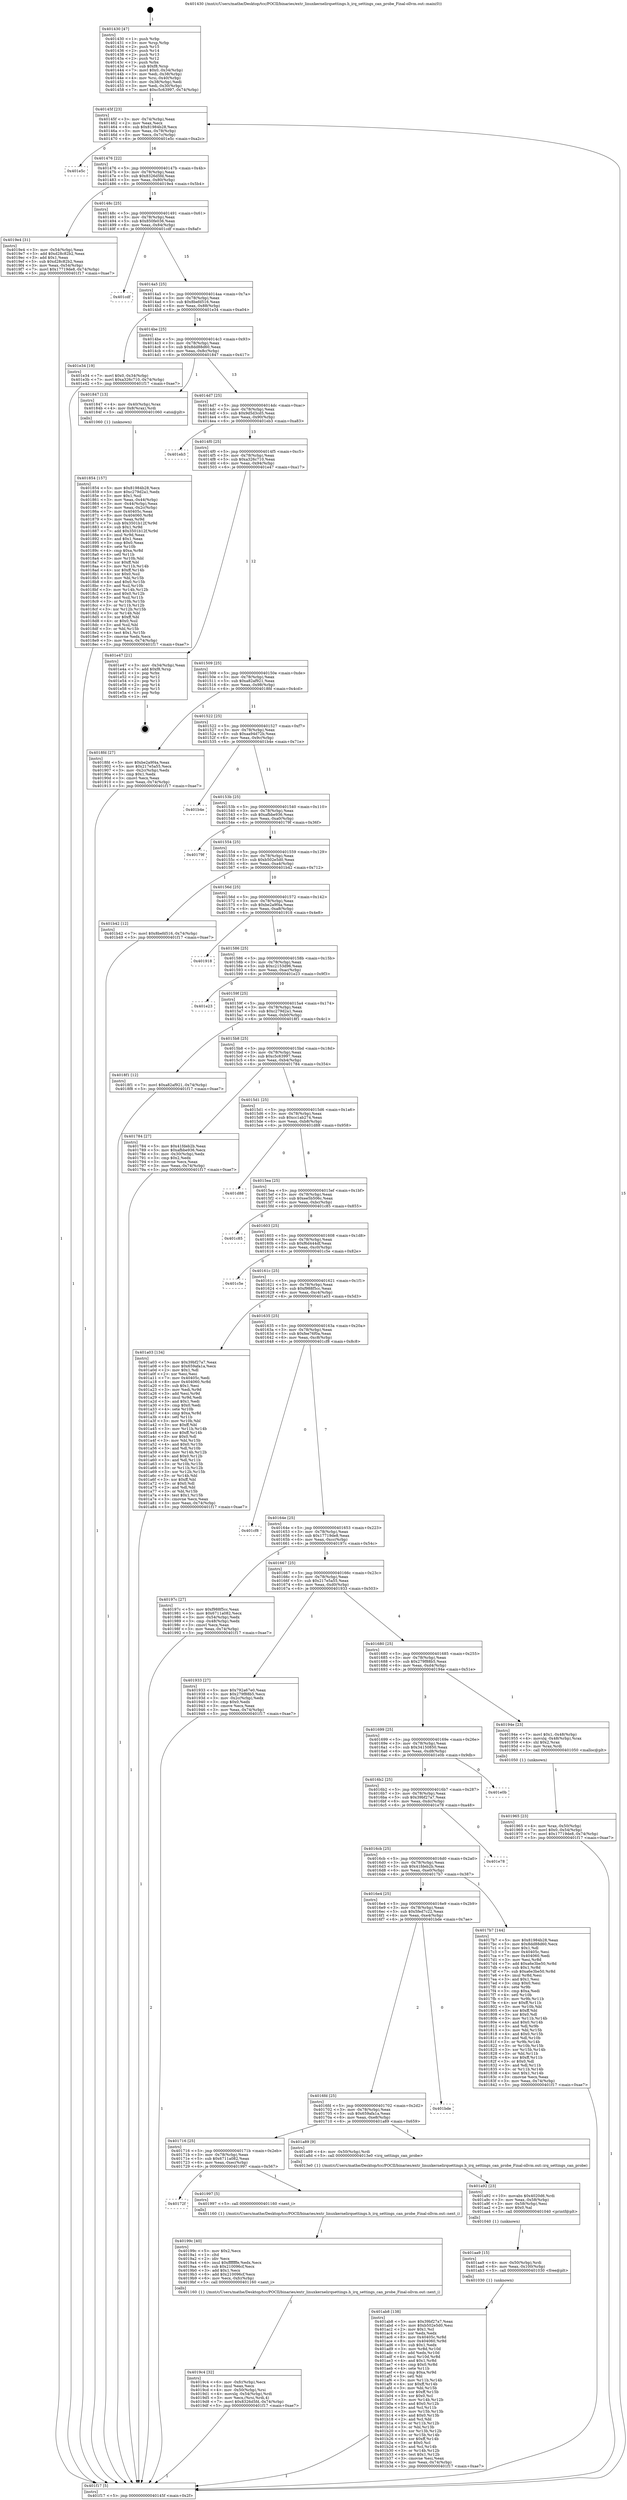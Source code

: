 digraph "0x401430" {
  label = "0x401430 (/mnt/c/Users/mathe/Desktop/tcc/POCII/binaries/extr_linuxkernelirqsettings.h_irq_settings_can_probe_Final-ollvm.out::main(0))"
  labelloc = "t"
  node[shape=record]

  Entry [label="",width=0.3,height=0.3,shape=circle,fillcolor=black,style=filled]
  "0x40145f" [label="{
     0x40145f [23]\l
     | [instrs]\l
     &nbsp;&nbsp;0x40145f \<+3\>: mov -0x74(%rbp),%eax\l
     &nbsp;&nbsp;0x401462 \<+2\>: mov %eax,%ecx\l
     &nbsp;&nbsp;0x401464 \<+6\>: sub $0x81984b28,%ecx\l
     &nbsp;&nbsp;0x40146a \<+3\>: mov %eax,-0x78(%rbp)\l
     &nbsp;&nbsp;0x40146d \<+3\>: mov %ecx,-0x7c(%rbp)\l
     &nbsp;&nbsp;0x401470 \<+6\>: je 0000000000401e5c \<main+0xa2c\>\l
  }"]
  "0x401e5c" [label="{
     0x401e5c\l
  }", style=dashed]
  "0x401476" [label="{
     0x401476 [22]\l
     | [instrs]\l
     &nbsp;&nbsp;0x401476 \<+5\>: jmp 000000000040147b \<main+0x4b\>\l
     &nbsp;&nbsp;0x40147b \<+3\>: mov -0x78(%rbp),%eax\l
     &nbsp;&nbsp;0x40147e \<+5\>: sub $0x8326d5fd,%eax\l
     &nbsp;&nbsp;0x401483 \<+3\>: mov %eax,-0x80(%rbp)\l
     &nbsp;&nbsp;0x401486 \<+6\>: je 00000000004019e4 \<main+0x5b4\>\l
  }"]
  Exit [label="",width=0.3,height=0.3,shape=circle,fillcolor=black,style=filled,peripheries=2]
  "0x4019e4" [label="{
     0x4019e4 [31]\l
     | [instrs]\l
     &nbsp;&nbsp;0x4019e4 \<+3\>: mov -0x54(%rbp),%eax\l
     &nbsp;&nbsp;0x4019e7 \<+5\>: add $0xd28c82b2,%eax\l
     &nbsp;&nbsp;0x4019ec \<+3\>: add $0x1,%eax\l
     &nbsp;&nbsp;0x4019ef \<+5\>: sub $0xd28c82b2,%eax\l
     &nbsp;&nbsp;0x4019f4 \<+3\>: mov %eax,-0x54(%rbp)\l
     &nbsp;&nbsp;0x4019f7 \<+7\>: movl $0x17719de8,-0x74(%rbp)\l
     &nbsp;&nbsp;0x4019fe \<+5\>: jmp 0000000000401f17 \<main+0xae7\>\l
  }"]
  "0x40148c" [label="{
     0x40148c [25]\l
     | [instrs]\l
     &nbsp;&nbsp;0x40148c \<+5\>: jmp 0000000000401491 \<main+0x61\>\l
     &nbsp;&nbsp;0x401491 \<+3\>: mov -0x78(%rbp),%eax\l
     &nbsp;&nbsp;0x401494 \<+5\>: sub $0x850fe036,%eax\l
     &nbsp;&nbsp;0x401499 \<+6\>: mov %eax,-0x84(%rbp)\l
     &nbsp;&nbsp;0x40149f \<+6\>: je 0000000000401cdf \<main+0x8af\>\l
  }"]
  "0x401ab8" [label="{
     0x401ab8 [138]\l
     | [instrs]\l
     &nbsp;&nbsp;0x401ab8 \<+5\>: mov $0x39bf27a7,%eax\l
     &nbsp;&nbsp;0x401abd \<+5\>: mov $0xb502e5d0,%esi\l
     &nbsp;&nbsp;0x401ac2 \<+2\>: mov $0x1,%cl\l
     &nbsp;&nbsp;0x401ac4 \<+2\>: xor %edx,%edx\l
     &nbsp;&nbsp;0x401ac6 \<+8\>: mov 0x40405c,%r8d\l
     &nbsp;&nbsp;0x401ace \<+8\>: mov 0x404060,%r9d\l
     &nbsp;&nbsp;0x401ad6 \<+3\>: sub $0x1,%edx\l
     &nbsp;&nbsp;0x401ad9 \<+3\>: mov %r8d,%r10d\l
     &nbsp;&nbsp;0x401adc \<+3\>: add %edx,%r10d\l
     &nbsp;&nbsp;0x401adf \<+4\>: imul %r10d,%r8d\l
     &nbsp;&nbsp;0x401ae3 \<+4\>: and $0x1,%r8d\l
     &nbsp;&nbsp;0x401ae7 \<+4\>: cmp $0x0,%r8d\l
     &nbsp;&nbsp;0x401aeb \<+4\>: sete %r11b\l
     &nbsp;&nbsp;0x401aef \<+4\>: cmp $0xa,%r9d\l
     &nbsp;&nbsp;0x401af3 \<+3\>: setl %bl\l
     &nbsp;&nbsp;0x401af6 \<+3\>: mov %r11b,%r14b\l
     &nbsp;&nbsp;0x401af9 \<+4\>: xor $0xff,%r14b\l
     &nbsp;&nbsp;0x401afd \<+3\>: mov %bl,%r15b\l
     &nbsp;&nbsp;0x401b00 \<+4\>: xor $0xff,%r15b\l
     &nbsp;&nbsp;0x401b04 \<+3\>: xor $0x0,%cl\l
     &nbsp;&nbsp;0x401b07 \<+3\>: mov %r14b,%r12b\l
     &nbsp;&nbsp;0x401b0a \<+4\>: and $0x0,%r12b\l
     &nbsp;&nbsp;0x401b0e \<+3\>: and %cl,%r11b\l
     &nbsp;&nbsp;0x401b11 \<+3\>: mov %r15b,%r13b\l
     &nbsp;&nbsp;0x401b14 \<+4\>: and $0x0,%r13b\l
     &nbsp;&nbsp;0x401b18 \<+2\>: and %cl,%bl\l
     &nbsp;&nbsp;0x401b1a \<+3\>: or %r11b,%r12b\l
     &nbsp;&nbsp;0x401b1d \<+3\>: or %bl,%r13b\l
     &nbsp;&nbsp;0x401b20 \<+3\>: xor %r13b,%r12b\l
     &nbsp;&nbsp;0x401b23 \<+3\>: or %r15b,%r14b\l
     &nbsp;&nbsp;0x401b26 \<+4\>: xor $0xff,%r14b\l
     &nbsp;&nbsp;0x401b2a \<+3\>: or $0x0,%cl\l
     &nbsp;&nbsp;0x401b2d \<+3\>: and %cl,%r14b\l
     &nbsp;&nbsp;0x401b30 \<+3\>: or %r14b,%r12b\l
     &nbsp;&nbsp;0x401b33 \<+4\>: test $0x1,%r12b\l
     &nbsp;&nbsp;0x401b37 \<+3\>: cmovne %esi,%eax\l
     &nbsp;&nbsp;0x401b3a \<+3\>: mov %eax,-0x74(%rbp)\l
     &nbsp;&nbsp;0x401b3d \<+5\>: jmp 0000000000401f17 \<main+0xae7\>\l
  }"]
  "0x401cdf" [label="{
     0x401cdf\l
  }", style=dashed]
  "0x4014a5" [label="{
     0x4014a5 [25]\l
     | [instrs]\l
     &nbsp;&nbsp;0x4014a5 \<+5\>: jmp 00000000004014aa \<main+0x7a\>\l
     &nbsp;&nbsp;0x4014aa \<+3\>: mov -0x78(%rbp),%eax\l
     &nbsp;&nbsp;0x4014ad \<+5\>: sub $0x8befd516,%eax\l
     &nbsp;&nbsp;0x4014b2 \<+6\>: mov %eax,-0x88(%rbp)\l
     &nbsp;&nbsp;0x4014b8 \<+6\>: je 0000000000401e34 \<main+0xa04\>\l
  }"]
  "0x401aa9" [label="{
     0x401aa9 [15]\l
     | [instrs]\l
     &nbsp;&nbsp;0x401aa9 \<+4\>: mov -0x50(%rbp),%rdi\l
     &nbsp;&nbsp;0x401aad \<+6\>: mov %eax,-0x100(%rbp)\l
     &nbsp;&nbsp;0x401ab3 \<+5\>: call 0000000000401030 \<free@plt\>\l
     | [calls]\l
     &nbsp;&nbsp;0x401030 \{1\} (unknown)\l
  }"]
  "0x401e34" [label="{
     0x401e34 [19]\l
     | [instrs]\l
     &nbsp;&nbsp;0x401e34 \<+7\>: movl $0x0,-0x34(%rbp)\l
     &nbsp;&nbsp;0x401e3b \<+7\>: movl $0xa326c710,-0x74(%rbp)\l
     &nbsp;&nbsp;0x401e42 \<+5\>: jmp 0000000000401f17 \<main+0xae7\>\l
  }"]
  "0x4014be" [label="{
     0x4014be [25]\l
     | [instrs]\l
     &nbsp;&nbsp;0x4014be \<+5\>: jmp 00000000004014c3 \<main+0x93\>\l
     &nbsp;&nbsp;0x4014c3 \<+3\>: mov -0x78(%rbp),%eax\l
     &nbsp;&nbsp;0x4014c6 \<+5\>: sub $0x8dd88d60,%eax\l
     &nbsp;&nbsp;0x4014cb \<+6\>: mov %eax,-0x8c(%rbp)\l
     &nbsp;&nbsp;0x4014d1 \<+6\>: je 0000000000401847 \<main+0x417\>\l
  }"]
  "0x401a92" [label="{
     0x401a92 [23]\l
     | [instrs]\l
     &nbsp;&nbsp;0x401a92 \<+10\>: movabs $0x4020d6,%rdi\l
     &nbsp;&nbsp;0x401a9c \<+3\>: mov %eax,-0x58(%rbp)\l
     &nbsp;&nbsp;0x401a9f \<+3\>: mov -0x58(%rbp),%esi\l
     &nbsp;&nbsp;0x401aa2 \<+2\>: mov $0x0,%al\l
     &nbsp;&nbsp;0x401aa4 \<+5\>: call 0000000000401040 \<printf@plt\>\l
     | [calls]\l
     &nbsp;&nbsp;0x401040 \{1\} (unknown)\l
  }"]
  "0x401847" [label="{
     0x401847 [13]\l
     | [instrs]\l
     &nbsp;&nbsp;0x401847 \<+4\>: mov -0x40(%rbp),%rax\l
     &nbsp;&nbsp;0x40184b \<+4\>: mov 0x8(%rax),%rdi\l
     &nbsp;&nbsp;0x40184f \<+5\>: call 0000000000401060 \<atoi@plt\>\l
     | [calls]\l
     &nbsp;&nbsp;0x401060 \{1\} (unknown)\l
  }"]
  "0x4014d7" [label="{
     0x4014d7 [25]\l
     | [instrs]\l
     &nbsp;&nbsp;0x4014d7 \<+5\>: jmp 00000000004014dc \<main+0xac\>\l
     &nbsp;&nbsp;0x4014dc \<+3\>: mov -0x78(%rbp),%eax\l
     &nbsp;&nbsp;0x4014df \<+5\>: sub $0x9d5d3cd5,%eax\l
     &nbsp;&nbsp;0x4014e4 \<+6\>: mov %eax,-0x90(%rbp)\l
     &nbsp;&nbsp;0x4014ea \<+6\>: je 0000000000401eb3 \<main+0xa83\>\l
  }"]
  "0x4019c4" [label="{
     0x4019c4 [32]\l
     | [instrs]\l
     &nbsp;&nbsp;0x4019c4 \<+6\>: mov -0xfc(%rbp),%ecx\l
     &nbsp;&nbsp;0x4019ca \<+3\>: imul %eax,%ecx\l
     &nbsp;&nbsp;0x4019cd \<+4\>: mov -0x50(%rbp),%rsi\l
     &nbsp;&nbsp;0x4019d1 \<+4\>: movslq -0x54(%rbp),%rdi\l
     &nbsp;&nbsp;0x4019d5 \<+3\>: mov %ecx,(%rsi,%rdi,4)\l
     &nbsp;&nbsp;0x4019d8 \<+7\>: movl $0x8326d5fd,-0x74(%rbp)\l
     &nbsp;&nbsp;0x4019df \<+5\>: jmp 0000000000401f17 \<main+0xae7\>\l
  }"]
  "0x401eb3" [label="{
     0x401eb3\l
  }", style=dashed]
  "0x4014f0" [label="{
     0x4014f0 [25]\l
     | [instrs]\l
     &nbsp;&nbsp;0x4014f0 \<+5\>: jmp 00000000004014f5 \<main+0xc5\>\l
     &nbsp;&nbsp;0x4014f5 \<+3\>: mov -0x78(%rbp),%eax\l
     &nbsp;&nbsp;0x4014f8 \<+5\>: sub $0xa326c710,%eax\l
     &nbsp;&nbsp;0x4014fd \<+6\>: mov %eax,-0x94(%rbp)\l
     &nbsp;&nbsp;0x401503 \<+6\>: je 0000000000401e47 \<main+0xa17\>\l
  }"]
  "0x40199c" [label="{
     0x40199c [40]\l
     | [instrs]\l
     &nbsp;&nbsp;0x40199c \<+5\>: mov $0x2,%ecx\l
     &nbsp;&nbsp;0x4019a1 \<+1\>: cltd\l
     &nbsp;&nbsp;0x4019a2 \<+2\>: idiv %ecx\l
     &nbsp;&nbsp;0x4019a4 \<+6\>: imul $0xfffffffe,%edx,%ecx\l
     &nbsp;&nbsp;0x4019aa \<+6\>: sub $0x210096cf,%ecx\l
     &nbsp;&nbsp;0x4019b0 \<+3\>: add $0x1,%ecx\l
     &nbsp;&nbsp;0x4019b3 \<+6\>: add $0x210096cf,%ecx\l
     &nbsp;&nbsp;0x4019b9 \<+6\>: mov %ecx,-0xfc(%rbp)\l
     &nbsp;&nbsp;0x4019bf \<+5\>: call 0000000000401160 \<next_i\>\l
     | [calls]\l
     &nbsp;&nbsp;0x401160 \{1\} (/mnt/c/Users/mathe/Desktop/tcc/POCII/binaries/extr_linuxkernelirqsettings.h_irq_settings_can_probe_Final-ollvm.out::next_i)\l
  }"]
  "0x401e47" [label="{
     0x401e47 [21]\l
     | [instrs]\l
     &nbsp;&nbsp;0x401e47 \<+3\>: mov -0x34(%rbp),%eax\l
     &nbsp;&nbsp;0x401e4a \<+7\>: add $0xf8,%rsp\l
     &nbsp;&nbsp;0x401e51 \<+1\>: pop %rbx\l
     &nbsp;&nbsp;0x401e52 \<+2\>: pop %r12\l
     &nbsp;&nbsp;0x401e54 \<+2\>: pop %r13\l
     &nbsp;&nbsp;0x401e56 \<+2\>: pop %r14\l
     &nbsp;&nbsp;0x401e58 \<+2\>: pop %r15\l
     &nbsp;&nbsp;0x401e5a \<+1\>: pop %rbp\l
     &nbsp;&nbsp;0x401e5b \<+1\>: ret\l
  }"]
  "0x401509" [label="{
     0x401509 [25]\l
     | [instrs]\l
     &nbsp;&nbsp;0x401509 \<+5\>: jmp 000000000040150e \<main+0xde\>\l
     &nbsp;&nbsp;0x40150e \<+3\>: mov -0x78(%rbp),%eax\l
     &nbsp;&nbsp;0x401511 \<+5\>: sub $0xa82af921,%eax\l
     &nbsp;&nbsp;0x401516 \<+6\>: mov %eax,-0x98(%rbp)\l
     &nbsp;&nbsp;0x40151c \<+6\>: je 00000000004018fd \<main+0x4cd\>\l
  }"]
  "0x40172f" [label="{
     0x40172f\l
  }", style=dashed]
  "0x4018fd" [label="{
     0x4018fd [27]\l
     | [instrs]\l
     &nbsp;&nbsp;0x4018fd \<+5\>: mov $0xbe2a9f4a,%eax\l
     &nbsp;&nbsp;0x401902 \<+5\>: mov $0x217e5a55,%ecx\l
     &nbsp;&nbsp;0x401907 \<+3\>: mov -0x2c(%rbp),%edx\l
     &nbsp;&nbsp;0x40190a \<+3\>: cmp $0x1,%edx\l
     &nbsp;&nbsp;0x40190d \<+3\>: cmovl %ecx,%eax\l
     &nbsp;&nbsp;0x401910 \<+3\>: mov %eax,-0x74(%rbp)\l
     &nbsp;&nbsp;0x401913 \<+5\>: jmp 0000000000401f17 \<main+0xae7\>\l
  }"]
  "0x401522" [label="{
     0x401522 [25]\l
     | [instrs]\l
     &nbsp;&nbsp;0x401522 \<+5\>: jmp 0000000000401527 \<main+0xf7\>\l
     &nbsp;&nbsp;0x401527 \<+3\>: mov -0x78(%rbp),%eax\l
     &nbsp;&nbsp;0x40152a \<+5\>: sub $0xaa94d72b,%eax\l
     &nbsp;&nbsp;0x40152f \<+6\>: mov %eax,-0x9c(%rbp)\l
     &nbsp;&nbsp;0x401535 \<+6\>: je 0000000000401b4e \<main+0x71e\>\l
  }"]
  "0x401997" [label="{
     0x401997 [5]\l
     | [instrs]\l
     &nbsp;&nbsp;0x401997 \<+5\>: call 0000000000401160 \<next_i\>\l
     | [calls]\l
     &nbsp;&nbsp;0x401160 \{1\} (/mnt/c/Users/mathe/Desktop/tcc/POCII/binaries/extr_linuxkernelirqsettings.h_irq_settings_can_probe_Final-ollvm.out::next_i)\l
  }"]
  "0x401b4e" [label="{
     0x401b4e\l
  }", style=dashed]
  "0x40153b" [label="{
     0x40153b [25]\l
     | [instrs]\l
     &nbsp;&nbsp;0x40153b \<+5\>: jmp 0000000000401540 \<main+0x110\>\l
     &nbsp;&nbsp;0x401540 \<+3\>: mov -0x78(%rbp),%eax\l
     &nbsp;&nbsp;0x401543 \<+5\>: sub $0xafbbe936,%eax\l
     &nbsp;&nbsp;0x401548 \<+6\>: mov %eax,-0xa0(%rbp)\l
     &nbsp;&nbsp;0x40154e \<+6\>: je 000000000040179f \<main+0x36f\>\l
  }"]
  "0x401716" [label="{
     0x401716 [25]\l
     | [instrs]\l
     &nbsp;&nbsp;0x401716 \<+5\>: jmp 000000000040171b \<main+0x2eb\>\l
     &nbsp;&nbsp;0x40171b \<+3\>: mov -0x78(%rbp),%eax\l
     &nbsp;&nbsp;0x40171e \<+5\>: sub $0x6711a082,%eax\l
     &nbsp;&nbsp;0x401723 \<+6\>: mov %eax,-0xec(%rbp)\l
     &nbsp;&nbsp;0x401729 \<+6\>: je 0000000000401997 \<main+0x567\>\l
  }"]
  "0x40179f" [label="{
     0x40179f\l
  }", style=dashed]
  "0x401554" [label="{
     0x401554 [25]\l
     | [instrs]\l
     &nbsp;&nbsp;0x401554 \<+5\>: jmp 0000000000401559 \<main+0x129\>\l
     &nbsp;&nbsp;0x401559 \<+3\>: mov -0x78(%rbp),%eax\l
     &nbsp;&nbsp;0x40155c \<+5\>: sub $0xb502e5d0,%eax\l
     &nbsp;&nbsp;0x401561 \<+6\>: mov %eax,-0xa4(%rbp)\l
     &nbsp;&nbsp;0x401567 \<+6\>: je 0000000000401b42 \<main+0x712\>\l
  }"]
  "0x401a89" [label="{
     0x401a89 [9]\l
     | [instrs]\l
     &nbsp;&nbsp;0x401a89 \<+4\>: mov -0x50(%rbp),%rdi\l
     &nbsp;&nbsp;0x401a8d \<+5\>: call 00000000004013e0 \<irq_settings_can_probe\>\l
     | [calls]\l
     &nbsp;&nbsp;0x4013e0 \{1\} (/mnt/c/Users/mathe/Desktop/tcc/POCII/binaries/extr_linuxkernelirqsettings.h_irq_settings_can_probe_Final-ollvm.out::irq_settings_can_probe)\l
  }"]
  "0x401b42" [label="{
     0x401b42 [12]\l
     | [instrs]\l
     &nbsp;&nbsp;0x401b42 \<+7\>: movl $0x8befd516,-0x74(%rbp)\l
     &nbsp;&nbsp;0x401b49 \<+5\>: jmp 0000000000401f17 \<main+0xae7\>\l
  }"]
  "0x40156d" [label="{
     0x40156d [25]\l
     | [instrs]\l
     &nbsp;&nbsp;0x40156d \<+5\>: jmp 0000000000401572 \<main+0x142\>\l
     &nbsp;&nbsp;0x401572 \<+3\>: mov -0x78(%rbp),%eax\l
     &nbsp;&nbsp;0x401575 \<+5\>: sub $0xbe2a9f4a,%eax\l
     &nbsp;&nbsp;0x40157a \<+6\>: mov %eax,-0xa8(%rbp)\l
     &nbsp;&nbsp;0x401580 \<+6\>: je 0000000000401918 \<main+0x4e8\>\l
  }"]
  "0x4016fd" [label="{
     0x4016fd [25]\l
     | [instrs]\l
     &nbsp;&nbsp;0x4016fd \<+5\>: jmp 0000000000401702 \<main+0x2d2\>\l
     &nbsp;&nbsp;0x401702 \<+3\>: mov -0x78(%rbp),%eax\l
     &nbsp;&nbsp;0x401705 \<+5\>: sub $0x659afa1a,%eax\l
     &nbsp;&nbsp;0x40170a \<+6\>: mov %eax,-0xe8(%rbp)\l
     &nbsp;&nbsp;0x401710 \<+6\>: je 0000000000401a89 \<main+0x659\>\l
  }"]
  "0x401918" [label="{
     0x401918\l
  }", style=dashed]
  "0x401586" [label="{
     0x401586 [25]\l
     | [instrs]\l
     &nbsp;&nbsp;0x401586 \<+5\>: jmp 000000000040158b \<main+0x15b\>\l
     &nbsp;&nbsp;0x40158b \<+3\>: mov -0x78(%rbp),%eax\l
     &nbsp;&nbsp;0x40158e \<+5\>: sub $0xc2153d96,%eax\l
     &nbsp;&nbsp;0x401593 \<+6\>: mov %eax,-0xac(%rbp)\l
     &nbsp;&nbsp;0x401599 \<+6\>: je 0000000000401e23 \<main+0x9f3\>\l
  }"]
  "0x401bde" [label="{
     0x401bde\l
  }", style=dashed]
  "0x401e23" [label="{
     0x401e23\l
  }", style=dashed]
  "0x40159f" [label="{
     0x40159f [25]\l
     | [instrs]\l
     &nbsp;&nbsp;0x40159f \<+5\>: jmp 00000000004015a4 \<main+0x174\>\l
     &nbsp;&nbsp;0x4015a4 \<+3\>: mov -0x78(%rbp),%eax\l
     &nbsp;&nbsp;0x4015a7 \<+5\>: sub $0xc279d2a1,%eax\l
     &nbsp;&nbsp;0x4015ac \<+6\>: mov %eax,-0xb0(%rbp)\l
     &nbsp;&nbsp;0x4015b2 \<+6\>: je 00000000004018f1 \<main+0x4c1\>\l
  }"]
  "0x401965" [label="{
     0x401965 [23]\l
     | [instrs]\l
     &nbsp;&nbsp;0x401965 \<+4\>: mov %rax,-0x50(%rbp)\l
     &nbsp;&nbsp;0x401969 \<+7\>: movl $0x0,-0x54(%rbp)\l
     &nbsp;&nbsp;0x401970 \<+7\>: movl $0x17719de8,-0x74(%rbp)\l
     &nbsp;&nbsp;0x401977 \<+5\>: jmp 0000000000401f17 \<main+0xae7\>\l
  }"]
  "0x4018f1" [label="{
     0x4018f1 [12]\l
     | [instrs]\l
     &nbsp;&nbsp;0x4018f1 \<+7\>: movl $0xa82af921,-0x74(%rbp)\l
     &nbsp;&nbsp;0x4018f8 \<+5\>: jmp 0000000000401f17 \<main+0xae7\>\l
  }"]
  "0x4015b8" [label="{
     0x4015b8 [25]\l
     | [instrs]\l
     &nbsp;&nbsp;0x4015b8 \<+5\>: jmp 00000000004015bd \<main+0x18d\>\l
     &nbsp;&nbsp;0x4015bd \<+3\>: mov -0x78(%rbp),%eax\l
     &nbsp;&nbsp;0x4015c0 \<+5\>: sub $0xc5c63997,%eax\l
     &nbsp;&nbsp;0x4015c5 \<+6\>: mov %eax,-0xb4(%rbp)\l
     &nbsp;&nbsp;0x4015cb \<+6\>: je 0000000000401784 \<main+0x354\>\l
  }"]
  "0x401854" [label="{
     0x401854 [157]\l
     | [instrs]\l
     &nbsp;&nbsp;0x401854 \<+5\>: mov $0x81984b28,%ecx\l
     &nbsp;&nbsp;0x401859 \<+5\>: mov $0xc279d2a1,%edx\l
     &nbsp;&nbsp;0x40185e \<+3\>: mov $0x1,%sil\l
     &nbsp;&nbsp;0x401861 \<+3\>: mov %eax,-0x44(%rbp)\l
     &nbsp;&nbsp;0x401864 \<+3\>: mov -0x44(%rbp),%eax\l
     &nbsp;&nbsp;0x401867 \<+3\>: mov %eax,-0x2c(%rbp)\l
     &nbsp;&nbsp;0x40186a \<+7\>: mov 0x40405c,%eax\l
     &nbsp;&nbsp;0x401871 \<+8\>: mov 0x404060,%r8d\l
     &nbsp;&nbsp;0x401879 \<+3\>: mov %eax,%r9d\l
     &nbsp;&nbsp;0x40187c \<+7\>: sub $0x3501b12f,%r9d\l
     &nbsp;&nbsp;0x401883 \<+4\>: sub $0x1,%r9d\l
     &nbsp;&nbsp;0x401887 \<+7\>: add $0x3501b12f,%r9d\l
     &nbsp;&nbsp;0x40188e \<+4\>: imul %r9d,%eax\l
     &nbsp;&nbsp;0x401892 \<+3\>: and $0x1,%eax\l
     &nbsp;&nbsp;0x401895 \<+3\>: cmp $0x0,%eax\l
     &nbsp;&nbsp;0x401898 \<+4\>: sete %r10b\l
     &nbsp;&nbsp;0x40189c \<+4\>: cmp $0xa,%r8d\l
     &nbsp;&nbsp;0x4018a0 \<+4\>: setl %r11b\l
     &nbsp;&nbsp;0x4018a4 \<+3\>: mov %r10b,%bl\l
     &nbsp;&nbsp;0x4018a7 \<+3\>: xor $0xff,%bl\l
     &nbsp;&nbsp;0x4018aa \<+3\>: mov %r11b,%r14b\l
     &nbsp;&nbsp;0x4018ad \<+4\>: xor $0xff,%r14b\l
     &nbsp;&nbsp;0x4018b1 \<+4\>: xor $0x0,%sil\l
     &nbsp;&nbsp;0x4018b5 \<+3\>: mov %bl,%r15b\l
     &nbsp;&nbsp;0x4018b8 \<+4\>: and $0x0,%r15b\l
     &nbsp;&nbsp;0x4018bc \<+3\>: and %sil,%r10b\l
     &nbsp;&nbsp;0x4018bf \<+3\>: mov %r14b,%r12b\l
     &nbsp;&nbsp;0x4018c2 \<+4\>: and $0x0,%r12b\l
     &nbsp;&nbsp;0x4018c6 \<+3\>: and %sil,%r11b\l
     &nbsp;&nbsp;0x4018c9 \<+3\>: or %r10b,%r15b\l
     &nbsp;&nbsp;0x4018cc \<+3\>: or %r11b,%r12b\l
     &nbsp;&nbsp;0x4018cf \<+3\>: xor %r12b,%r15b\l
     &nbsp;&nbsp;0x4018d2 \<+3\>: or %r14b,%bl\l
     &nbsp;&nbsp;0x4018d5 \<+3\>: xor $0xff,%bl\l
     &nbsp;&nbsp;0x4018d8 \<+4\>: or $0x0,%sil\l
     &nbsp;&nbsp;0x4018dc \<+3\>: and %sil,%bl\l
     &nbsp;&nbsp;0x4018df \<+3\>: or %bl,%r15b\l
     &nbsp;&nbsp;0x4018e2 \<+4\>: test $0x1,%r15b\l
     &nbsp;&nbsp;0x4018e6 \<+3\>: cmovne %edx,%ecx\l
     &nbsp;&nbsp;0x4018e9 \<+3\>: mov %ecx,-0x74(%rbp)\l
     &nbsp;&nbsp;0x4018ec \<+5\>: jmp 0000000000401f17 \<main+0xae7\>\l
  }"]
  "0x401784" [label="{
     0x401784 [27]\l
     | [instrs]\l
     &nbsp;&nbsp;0x401784 \<+5\>: mov $0x41fdeb2b,%eax\l
     &nbsp;&nbsp;0x401789 \<+5\>: mov $0xafbbe936,%ecx\l
     &nbsp;&nbsp;0x40178e \<+3\>: mov -0x30(%rbp),%edx\l
     &nbsp;&nbsp;0x401791 \<+3\>: cmp $0x2,%edx\l
     &nbsp;&nbsp;0x401794 \<+3\>: cmovne %ecx,%eax\l
     &nbsp;&nbsp;0x401797 \<+3\>: mov %eax,-0x74(%rbp)\l
     &nbsp;&nbsp;0x40179a \<+5\>: jmp 0000000000401f17 \<main+0xae7\>\l
  }"]
  "0x4015d1" [label="{
     0x4015d1 [25]\l
     | [instrs]\l
     &nbsp;&nbsp;0x4015d1 \<+5\>: jmp 00000000004015d6 \<main+0x1a6\>\l
     &nbsp;&nbsp;0x4015d6 \<+3\>: mov -0x78(%rbp),%eax\l
     &nbsp;&nbsp;0x4015d9 \<+5\>: sub $0xcc1ab274,%eax\l
     &nbsp;&nbsp;0x4015de \<+6\>: mov %eax,-0xb8(%rbp)\l
     &nbsp;&nbsp;0x4015e4 \<+6\>: je 0000000000401d88 \<main+0x958\>\l
  }"]
  "0x401f17" [label="{
     0x401f17 [5]\l
     | [instrs]\l
     &nbsp;&nbsp;0x401f17 \<+5\>: jmp 000000000040145f \<main+0x2f\>\l
  }"]
  "0x401430" [label="{
     0x401430 [47]\l
     | [instrs]\l
     &nbsp;&nbsp;0x401430 \<+1\>: push %rbp\l
     &nbsp;&nbsp;0x401431 \<+3\>: mov %rsp,%rbp\l
     &nbsp;&nbsp;0x401434 \<+2\>: push %r15\l
     &nbsp;&nbsp;0x401436 \<+2\>: push %r14\l
     &nbsp;&nbsp;0x401438 \<+2\>: push %r13\l
     &nbsp;&nbsp;0x40143a \<+2\>: push %r12\l
     &nbsp;&nbsp;0x40143c \<+1\>: push %rbx\l
     &nbsp;&nbsp;0x40143d \<+7\>: sub $0xf8,%rsp\l
     &nbsp;&nbsp;0x401444 \<+7\>: movl $0x0,-0x34(%rbp)\l
     &nbsp;&nbsp;0x40144b \<+3\>: mov %edi,-0x38(%rbp)\l
     &nbsp;&nbsp;0x40144e \<+4\>: mov %rsi,-0x40(%rbp)\l
     &nbsp;&nbsp;0x401452 \<+3\>: mov -0x38(%rbp),%edi\l
     &nbsp;&nbsp;0x401455 \<+3\>: mov %edi,-0x30(%rbp)\l
     &nbsp;&nbsp;0x401458 \<+7\>: movl $0xc5c63997,-0x74(%rbp)\l
  }"]
  "0x4016e4" [label="{
     0x4016e4 [25]\l
     | [instrs]\l
     &nbsp;&nbsp;0x4016e4 \<+5\>: jmp 00000000004016e9 \<main+0x2b9\>\l
     &nbsp;&nbsp;0x4016e9 \<+3\>: mov -0x78(%rbp),%eax\l
     &nbsp;&nbsp;0x4016ec \<+5\>: sub $0x5fed7c22,%eax\l
     &nbsp;&nbsp;0x4016f1 \<+6\>: mov %eax,-0xe4(%rbp)\l
     &nbsp;&nbsp;0x4016f7 \<+6\>: je 0000000000401bde \<main+0x7ae\>\l
  }"]
  "0x401d88" [label="{
     0x401d88\l
  }", style=dashed]
  "0x4015ea" [label="{
     0x4015ea [25]\l
     | [instrs]\l
     &nbsp;&nbsp;0x4015ea \<+5\>: jmp 00000000004015ef \<main+0x1bf\>\l
     &nbsp;&nbsp;0x4015ef \<+3\>: mov -0x78(%rbp),%eax\l
     &nbsp;&nbsp;0x4015f2 \<+5\>: sub $0xee5b506c,%eax\l
     &nbsp;&nbsp;0x4015f7 \<+6\>: mov %eax,-0xbc(%rbp)\l
     &nbsp;&nbsp;0x4015fd \<+6\>: je 0000000000401c85 \<main+0x855\>\l
  }"]
  "0x4017b7" [label="{
     0x4017b7 [144]\l
     | [instrs]\l
     &nbsp;&nbsp;0x4017b7 \<+5\>: mov $0x81984b28,%eax\l
     &nbsp;&nbsp;0x4017bc \<+5\>: mov $0x8dd88d60,%ecx\l
     &nbsp;&nbsp;0x4017c1 \<+2\>: mov $0x1,%dl\l
     &nbsp;&nbsp;0x4017c3 \<+7\>: mov 0x40405c,%esi\l
     &nbsp;&nbsp;0x4017ca \<+7\>: mov 0x404060,%edi\l
     &nbsp;&nbsp;0x4017d1 \<+3\>: mov %esi,%r8d\l
     &nbsp;&nbsp;0x4017d4 \<+7\>: add $0xa6e3be50,%r8d\l
     &nbsp;&nbsp;0x4017db \<+4\>: sub $0x1,%r8d\l
     &nbsp;&nbsp;0x4017df \<+7\>: sub $0xa6e3be50,%r8d\l
     &nbsp;&nbsp;0x4017e6 \<+4\>: imul %r8d,%esi\l
     &nbsp;&nbsp;0x4017ea \<+3\>: and $0x1,%esi\l
     &nbsp;&nbsp;0x4017ed \<+3\>: cmp $0x0,%esi\l
     &nbsp;&nbsp;0x4017f0 \<+4\>: sete %r9b\l
     &nbsp;&nbsp;0x4017f4 \<+3\>: cmp $0xa,%edi\l
     &nbsp;&nbsp;0x4017f7 \<+4\>: setl %r10b\l
     &nbsp;&nbsp;0x4017fb \<+3\>: mov %r9b,%r11b\l
     &nbsp;&nbsp;0x4017fe \<+4\>: xor $0xff,%r11b\l
     &nbsp;&nbsp;0x401802 \<+3\>: mov %r10b,%bl\l
     &nbsp;&nbsp;0x401805 \<+3\>: xor $0xff,%bl\l
     &nbsp;&nbsp;0x401808 \<+3\>: xor $0x0,%dl\l
     &nbsp;&nbsp;0x40180b \<+3\>: mov %r11b,%r14b\l
     &nbsp;&nbsp;0x40180e \<+4\>: and $0x0,%r14b\l
     &nbsp;&nbsp;0x401812 \<+3\>: and %dl,%r9b\l
     &nbsp;&nbsp;0x401815 \<+3\>: mov %bl,%r15b\l
     &nbsp;&nbsp;0x401818 \<+4\>: and $0x0,%r15b\l
     &nbsp;&nbsp;0x40181c \<+3\>: and %dl,%r10b\l
     &nbsp;&nbsp;0x40181f \<+3\>: or %r9b,%r14b\l
     &nbsp;&nbsp;0x401822 \<+3\>: or %r10b,%r15b\l
     &nbsp;&nbsp;0x401825 \<+3\>: xor %r15b,%r14b\l
     &nbsp;&nbsp;0x401828 \<+3\>: or %bl,%r11b\l
     &nbsp;&nbsp;0x40182b \<+4\>: xor $0xff,%r11b\l
     &nbsp;&nbsp;0x40182f \<+3\>: or $0x0,%dl\l
     &nbsp;&nbsp;0x401832 \<+3\>: and %dl,%r11b\l
     &nbsp;&nbsp;0x401835 \<+3\>: or %r11b,%r14b\l
     &nbsp;&nbsp;0x401838 \<+4\>: test $0x1,%r14b\l
     &nbsp;&nbsp;0x40183c \<+3\>: cmovne %ecx,%eax\l
     &nbsp;&nbsp;0x40183f \<+3\>: mov %eax,-0x74(%rbp)\l
     &nbsp;&nbsp;0x401842 \<+5\>: jmp 0000000000401f17 \<main+0xae7\>\l
  }"]
  "0x401c85" [label="{
     0x401c85\l
  }", style=dashed]
  "0x401603" [label="{
     0x401603 [25]\l
     | [instrs]\l
     &nbsp;&nbsp;0x401603 \<+5\>: jmp 0000000000401608 \<main+0x1d8\>\l
     &nbsp;&nbsp;0x401608 \<+3\>: mov -0x78(%rbp),%eax\l
     &nbsp;&nbsp;0x40160b \<+5\>: sub $0xf6d444df,%eax\l
     &nbsp;&nbsp;0x401610 \<+6\>: mov %eax,-0xc0(%rbp)\l
     &nbsp;&nbsp;0x401616 \<+6\>: je 0000000000401c5e \<main+0x82e\>\l
  }"]
  "0x4016cb" [label="{
     0x4016cb [25]\l
     | [instrs]\l
     &nbsp;&nbsp;0x4016cb \<+5\>: jmp 00000000004016d0 \<main+0x2a0\>\l
     &nbsp;&nbsp;0x4016d0 \<+3\>: mov -0x78(%rbp),%eax\l
     &nbsp;&nbsp;0x4016d3 \<+5\>: sub $0x41fdeb2b,%eax\l
     &nbsp;&nbsp;0x4016d8 \<+6\>: mov %eax,-0xe0(%rbp)\l
     &nbsp;&nbsp;0x4016de \<+6\>: je 00000000004017b7 \<main+0x387\>\l
  }"]
  "0x401c5e" [label="{
     0x401c5e\l
  }", style=dashed]
  "0x40161c" [label="{
     0x40161c [25]\l
     | [instrs]\l
     &nbsp;&nbsp;0x40161c \<+5\>: jmp 0000000000401621 \<main+0x1f1\>\l
     &nbsp;&nbsp;0x401621 \<+3\>: mov -0x78(%rbp),%eax\l
     &nbsp;&nbsp;0x401624 \<+5\>: sub $0xf988f5cc,%eax\l
     &nbsp;&nbsp;0x401629 \<+6\>: mov %eax,-0xc4(%rbp)\l
     &nbsp;&nbsp;0x40162f \<+6\>: je 0000000000401a03 \<main+0x5d3\>\l
  }"]
  "0x401e78" [label="{
     0x401e78\l
  }", style=dashed]
  "0x401a03" [label="{
     0x401a03 [134]\l
     | [instrs]\l
     &nbsp;&nbsp;0x401a03 \<+5\>: mov $0x39bf27a7,%eax\l
     &nbsp;&nbsp;0x401a08 \<+5\>: mov $0x659afa1a,%ecx\l
     &nbsp;&nbsp;0x401a0d \<+2\>: mov $0x1,%dl\l
     &nbsp;&nbsp;0x401a0f \<+2\>: xor %esi,%esi\l
     &nbsp;&nbsp;0x401a11 \<+7\>: mov 0x40405c,%edi\l
     &nbsp;&nbsp;0x401a18 \<+8\>: mov 0x404060,%r8d\l
     &nbsp;&nbsp;0x401a20 \<+3\>: sub $0x1,%esi\l
     &nbsp;&nbsp;0x401a23 \<+3\>: mov %edi,%r9d\l
     &nbsp;&nbsp;0x401a26 \<+3\>: add %esi,%r9d\l
     &nbsp;&nbsp;0x401a29 \<+4\>: imul %r9d,%edi\l
     &nbsp;&nbsp;0x401a2d \<+3\>: and $0x1,%edi\l
     &nbsp;&nbsp;0x401a30 \<+3\>: cmp $0x0,%edi\l
     &nbsp;&nbsp;0x401a33 \<+4\>: sete %r10b\l
     &nbsp;&nbsp;0x401a37 \<+4\>: cmp $0xa,%r8d\l
     &nbsp;&nbsp;0x401a3b \<+4\>: setl %r11b\l
     &nbsp;&nbsp;0x401a3f \<+3\>: mov %r10b,%bl\l
     &nbsp;&nbsp;0x401a42 \<+3\>: xor $0xff,%bl\l
     &nbsp;&nbsp;0x401a45 \<+3\>: mov %r11b,%r14b\l
     &nbsp;&nbsp;0x401a48 \<+4\>: xor $0xff,%r14b\l
     &nbsp;&nbsp;0x401a4c \<+3\>: xor $0x0,%dl\l
     &nbsp;&nbsp;0x401a4f \<+3\>: mov %bl,%r15b\l
     &nbsp;&nbsp;0x401a52 \<+4\>: and $0x0,%r15b\l
     &nbsp;&nbsp;0x401a56 \<+3\>: and %dl,%r10b\l
     &nbsp;&nbsp;0x401a59 \<+3\>: mov %r14b,%r12b\l
     &nbsp;&nbsp;0x401a5c \<+4\>: and $0x0,%r12b\l
     &nbsp;&nbsp;0x401a60 \<+3\>: and %dl,%r11b\l
     &nbsp;&nbsp;0x401a63 \<+3\>: or %r10b,%r15b\l
     &nbsp;&nbsp;0x401a66 \<+3\>: or %r11b,%r12b\l
     &nbsp;&nbsp;0x401a69 \<+3\>: xor %r12b,%r15b\l
     &nbsp;&nbsp;0x401a6c \<+3\>: or %r14b,%bl\l
     &nbsp;&nbsp;0x401a6f \<+3\>: xor $0xff,%bl\l
     &nbsp;&nbsp;0x401a72 \<+3\>: or $0x0,%dl\l
     &nbsp;&nbsp;0x401a75 \<+2\>: and %dl,%bl\l
     &nbsp;&nbsp;0x401a77 \<+3\>: or %bl,%r15b\l
     &nbsp;&nbsp;0x401a7a \<+4\>: test $0x1,%r15b\l
     &nbsp;&nbsp;0x401a7e \<+3\>: cmovne %ecx,%eax\l
     &nbsp;&nbsp;0x401a81 \<+3\>: mov %eax,-0x74(%rbp)\l
     &nbsp;&nbsp;0x401a84 \<+5\>: jmp 0000000000401f17 \<main+0xae7\>\l
  }"]
  "0x401635" [label="{
     0x401635 [25]\l
     | [instrs]\l
     &nbsp;&nbsp;0x401635 \<+5\>: jmp 000000000040163a \<main+0x20a\>\l
     &nbsp;&nbsp;0x40163a \<+3\>: mov -0x78(%rbp),%eax\l
     &nbsp;&nbsp;0x40163d \<+5\>: sub $0xfee76f0a,%eax\l
     &nbsp;&nbsp;0x401642 \<+6\>: mov %eax,-0xc8(%rbp)\l
     &nbsp;&nbsp;0x401648 \<+6\>: je 0000000000401cf8 \<main+0x8c8\>\l
  }"]
  "0x4016b2" [label="{
     0x4016b2 [25]\l
     | [instrs]\l
     &nbsp;&nbsp;0x4016b2 \<+5\>: jmp 00000000004016b7 \<main+0x287\>\l
     &nbsp;&nbsp;0x4016b7 \<+3\>: mov -0x78(%rbp),%eax\l
     &nbsp;&nbsp;0x4016ba \<+5\>: sub $0x39bf27a7,%eax\l
     &nbsp;&nbsp;0x4016bf \<+6\>: mov %eax,-0xdc(%rbp)\l
     &nbsp;&nbsp;0x4016c5 \<+6\>: je 0000000000401e78 \<main+0xa48\>\l
  }"]
  "0x401cf8" [label="{
     0x401cf8\l
  }", style=dashed]
  "0x40164e" [label="{
     0x40164e [25]\l
     | [instrs]\l
     &nbsp;&nbsp;0x40164e \<+5\>: jmp 0000000000401653 \<main+0x223\>\l
     &nbsp;&nbsp;0x401653 \<+3\>: mov -0x78(%rbp),%eax\l
     &nbsp;&nbsp;0x401656 \<+5\>: sub $0x17719de8,%eax\l
     &nbsp;&nbsp;0x40165b \<+6\>: mov %eax,-0xcc(%rbp)\l
     &nbsp;&nbsp;0x401661 \<+6\>: je 000000000040197c \<main+0x54c\>\l
  }"]
  "0x401e0b" [label="{
     0x401e0b\l
  }", style=dashed]
  "0x40197c" [label="{
     0x40197c [27]\l
     | [instrs]\l
     &nbsp;&nbsp;0x40197c \<+5\>: mov $0xf988f5cc,%eax\l
     &nbsp;&nbsp;0x401981 \<+5\>: mov $0x6711a082,%ecx\l
     &nbsp;&nbsp;0x401986 \<+3\>: mov -0x54(%rbp),%edx\l
     &nbsp;&nbsp;0x401989 \<+3\>: cmp -0x48(%rbp),%edx\l
     &nbsp;&nbsp;0x40198c \<+3\>: cmovl %ecx,%eax\l
     &nbsp;&nbsp;0x40198f \<+3\>: mov %eax,-0x74(%rbp)\l
     &nbsp;&nbsp;0x401992 \<+5\>: jmp 0000000000401f17 \<main+0xae7\>\l
  }"]
  "0x401667" [label="{
     0x401667 [25]\l
     | [instrs]\l
     &nbsp;&nbsp;0x401667 \<+5\>: jmp 000000000040166c \<main+0x23c\>\l
     &nbsp;&nbsp;0x40166c \<+3\>: mov -0x78(%rbp),%eax\l
     &nbsp;&nbsp;0x40166f \<+5\>: sub $0x217e5a55,%eax\l
     &nbsp;&nbsp;0x401674 \<+6\>: mov %eax,-0xd0(%rbp)\l
     &nbsp;&nbsp;0x40167a \<+6\>: je 0000000000401933 \<main+0x503\>\l
  }"]
  "0x401699" [label="{
     0x401699 [25]\l
     | [instrs]\l
     &nbsp;&nbsp;0x401699 \<+5\>: jmp 000000000040169e \<main+0x26e\>\l
     &nbsp;&nbsp;0x40169e \<+3\>: mov -0x78(%rbp),%eax\l
     &nbsp;&nbsp;0x4016a1 \<+5\>: sub $0x34150850,%eax\l
     &nbsp;&nbsp;0x4016a6 \<+6\>: mov %eax,-0xd8(%rbp)\l
     &nbsp;&nbsp;0x4016ac \<+6\>: je 0000000000401e0b \<main+0x9db\>\l
  }"]
  "0x401933" [label="{
     0x401933 [27]\l
     | [instrs]\l
     &nbsp;&nbsp;0x401933 \<+5\>: mov $0x792a67e0,%eax\l
     &nbsp;&nbsp;0x401938 \<+5\>: mov $0x279f88b5,%ecx\l
     &nbsp;&nbsp;0x40193d \<+3\>: mov -0x2c(%rbp),%edx\l
     &nbsp;&nbsp;0x401940 \<+3\>: cmp $0x0,%edx\l
     &nbsp;&nbsp;0x401943 \<+3\>: cmove %ecx,%eax\l
     &nbsp;&nbsp;0x401946 \<+3\>: mov %eax,-0x74(%rbp)\l
     &nbsp;&nbsp;0x401949 \<+5\>: jmp 0000000000401f17 \<main+0xae7\>\l
  }"]
  "0x401680" [label="{
     0x401680 [25]\l
     | [instrs]\l
     &nbsp;&nbsp;0x401680 \<+5\>: jmp 0000000000401685 \<main+0x255\>\l
     &nbsp;&nbsp;0x401685 \<+3\>: mov -0x78(%rbp),%eax\l
     &nbsp;&nbsp;0x401688 \<+5\>: sub $0x279f88b5,%eax\l
     &nbsp;&nbsp;0x40168d \<+6\>: mov %eax,-0xd4(%rbp)\l
     &nbsp;&nbsp;0x401693 \<+6\>: je 000000000040194e \<main+0x51e\>\l
  }"]
  "0x40194e" [label="{
     0x40194e [23]\l
     | [instrs]\l
     &nbsp;&nbsp;0x40194e \<+7\>: movl $0x1,-0x48(%rbp)\l
     &nbsp;&nbsp;0x401955 \<+4\>: movslq -0x48(%rbp),%rax\l
     &nbsp;&nbsp;0x401959 \<+4\>: shl $0x2,%rax\l
     &nbsp;&nbsp;0x40195d \<+3\>: mov %rax,%rdi\l
     &nbsp;&nbsp;0x401960 \<+5\>: call 0000000000401050 \<malloc@plt\>\l
     | [calls]\l
     &nbsp;&nbsp;0x401050 \{1\} (unknown)\l
  }"]
  Entry -> "0x401430" [label=" 1"]
  "0x40145f" -> "0x401e5c" [label=" 0"]
  "0x40145f" -> "0x401476" [label=" 16"]
  "0x401e47" -> Exit [label=" 1"]
  "0x401476" -> "0x4019e4" [label=" 1"]
  "0x401476" -> "0x40148c" [label=" 15"]
  "0x401e34" -> "0x401f17" [label=" 1"]
  "0x40148c" -> "0x401cdf" [label=" 0"]
  "0x40148c" -> "0x4014a5" [label=" 15"]
  "0x401b42" -> "0x401f17" [label=" 1"]
  "0x4014a5" -> "0x401e34" [label=" 1"]
  "0x4014a5" -> "0x4014be" [label=" 14"]
  "0x401ab8" -> "0x401f17" [label=" 1"]
  "0x4014be" -> "0x401847" [label=" 1"]
  "0x4014be" -> "0x4014d7" [label=" 13"]
  "0x401aa9" -> "0x401ab8" [label=" 1"]
  "0x4014d7" -> "0x401eb3" [label=" 0"]
  "0x4014d7" -> "0x4014f0" [label=" 13"]
  "0x401a92" -> "0x401aa9" [label=" 1"]
  "0x4014f0" -> "0x401e47" [label=" 1"]
  "0x4014f0" -> "0x401509" [label=" 12"]
  "0x401a89" -> "0x401a92" [label=" 1"]
  "0x401509" -> "0x4018fd" [label=" 1"]
  "0x401509" -> "0x401522" [label=" 11"]
  "0x401a03" -> "0x401f17" [label=" 1"]
  "0x401522" -> "0x401b4e" [label=" 0"]
  "0x401522" -> "0x40153b" [label=" 11"]
  "0x4019e4" -> "0x401f17" [label=" 1"]
  "0x40153b" -> "0x40179f" [label=" 0"]
  "0x40153b" -> "0x401554" [label=" 11"]
  "0x40199c" -> "0x4019c4" [label=" 1"]
  "0x401554" -> "0x401b42" [label=" 1"]
  "0x401554" -> "0x40156d" [label=" 10"]
  "0x401997" -> "0x40199c" [label=" 1"]
  "0x40156d" -> "0x401918" [label=" 0"]
  "0x40156d" -> "0x401586" [label=" 10"]
  "0x401716" -> "0x401997" [label=" 1"]
  "0x401586" -> "0x401e23" [label=" 0"]
  "0x401586" -> "0x40159f" [label=" 10"]
  "0x4019c4" -> "0x401f17" [label=" 1"]
  "0x40159f" -> "0x4018f1" [label=" 1"]
  "0x40159f" -> "0x4015b8" [label=" 9"]
  "0x4016fd" -> "0x401a89" [label=" 1"]
  "0x4015b8" -> "0x401784" [label=" 1"]
  "0x4015b8" -> "0x4015d1" [label=" 8"]
  "0x401784" -> "0x401f17" [label=" 1"]
  "0x401430" -> "0x40145f" [label=" 1"]
  "0x401f17" -> "0x40145f" [label=" 15"]
  "0x401716" -> "0x40172f" [label=" 0"]
  "0x4015d1" -> "0x401d88" [label=" 0"]
  "0x4015d1" -> "0x4015ea" [label=" 8"]
  "0x4016e4" -> "0x4016fd" [label=" 2"]
  "0x4015ea" -> "0x401c85" [label=" 0"]
  "0x4015ea" -> "0x401603" [label=" 8"]
  "0x4016e4" -> "0x401bde" [label=" 0"]
  "0x401603" -> "0x401c5e" [label=" 0"]
  "0x401603" -> "0x40161c" [label=" 8"]
  "0x40197c" -> "0x401f17" [label=" 2"]
  "0x40161c" -> "0x401a03" [label=" 1"]
  "0x40161c" -> "0x401635" [label=" 7"]
  "0x401965" -> "0x401f17" [label=" 1"]
  "0x401635" -> "0x401cf8" [label=" 0"]
  "0x401635" -> "0x40164e" [label=" 7"]
  "0x401933" -> "0x401f17" [label=" 1"]
  "0x40164e" -> "0x40197c" [label=" 2"]
  "0x40164e" -> "0x401667" [label=" 5"]
  "0x4018fd" -> "0x401f17" [label=" 1"]
  "0x401667" -> "0x401933" [label=" 1"]
  "0x401667" -> "0x401680" [label=" 4"]
  "0x401854" -> "0x401f17" [label=" 1"]
  "0x401680" -> "0x40194e" [label=" 1"]
  "0x401680" -> "0x401699" [label=" 3"]
  "0x4018f1" -> "0x401f17" [label=" 1"]
  "0x401699" -> "0x401e0b" [label=" 0"]
  "0x401699" -> "0x4016b2" [label=" 3"]
  "0x40194e" -> "0x401965" [label=" 1"]
  "0x4016b2" -> "0x401e78" [label=" 0"]
  "0x4016b2" -> "0x4016cb" [label=" 3"]
  "0x4016fd" -> "0x401716" [label=" 1"]
  "0x4016cb" -> "0x4017b7" [label=" 1"]
  "0x4016cb" -> "0x4016e4" [label=" 2"]
  "0x4017b7" -> "0x401f17" [label=" 1"]
  "0x401847" -> "0x401854" [label=" 1"]
}
